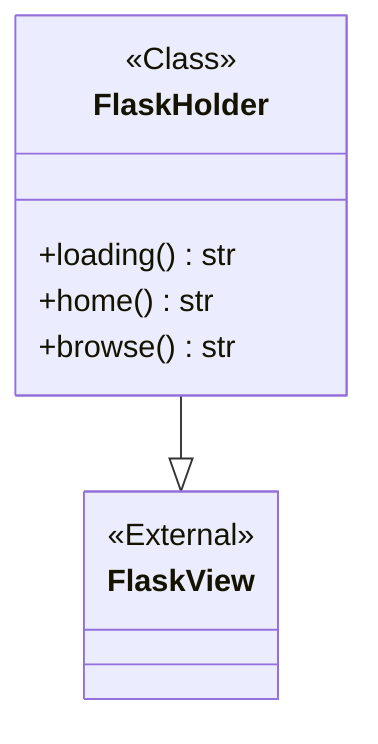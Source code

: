 classDiagram
class FlaskHolder {
<<Class>>
+loading() str
+home() str
+browse() str
}
class FlaskView
<<External>> FlaskView
FlaskHolder --|> FlaskView